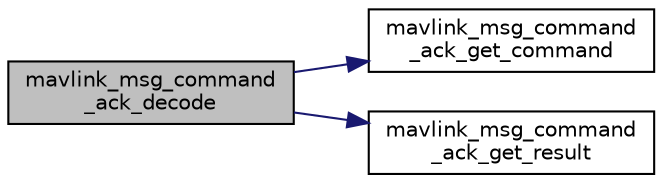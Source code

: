 digraph "mavlink_msg_command_ack_decode"
{
 // INTERACTIVE_SVG=YES
  edge [fontname="Helvetica",fontsize="10",labelfontname="Helvetica",labelfontsize="10"];
  node [fontname="Helvetica",fontsize="10",shape=record];
  rankdir="LR";
  Node1 [label="mavlink_msg_command\l_ack_decode",height=0.2,width=0.4,color="black", fillcolor="grey75", style="filled" fontcolor="black"];
  Node1 -> Node2 [color="midnightblue",fontsize="10",style="solid",fontname="Helvetica"];
  Node2 [label="mavlink_msg_command\l_ack_get_command",height=0.2,width=0.4,color="black", fillcolor="white", style="filled",URL="$v0_89_2common_2mavlink__msg__command__ack_8h.html#a68f73117ca7bd8a1595884bea34e5ee9",tooltip="Send a command_ack message. "];
  Node1 -> Node3 [color="midnightblue",fontsize="10",style="solid",fontname="Helvetica"];
  Node3 [label="mavlink_msg_command\l_ack_get_result",height=0.2,width=0.4,color="black", fillcolor="white", style="filled",URL="$v0_89_2common_2mavlink__msg__command__ack_8h.html#a0120a4908c23f7d1790b598ddd08ecfc",tooltip="Get field result from command_ack message. "];
}
